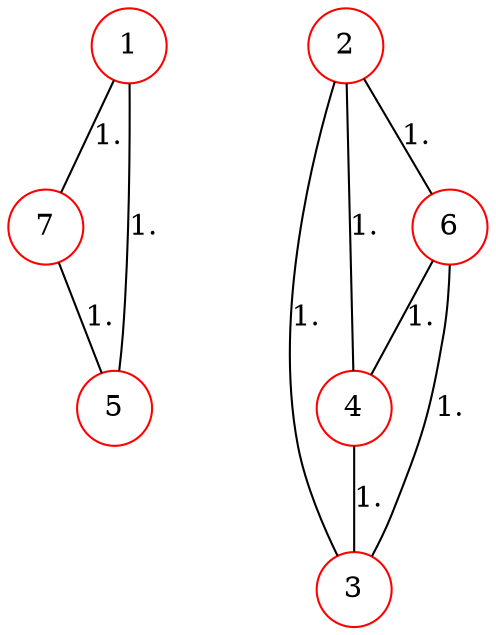 graph G {
  7 [shape=circle, color="#FF0000", label="7", ];
  1 [shape=circle, color="#FF0000", label="1", ];
  3 [shape=circle, color="#FF0000", label="3", ];
  4 [shape=circle, color="#FF0000", label="4", ];
  6 [shape=circle, color="#FF0000", label="6", ];
  2 [shape=circle, color="#FF0000", label="2", ];
  5 [shape=circle, color="#FF0000", label="5", ];
  
  
  7 -- 5 [label="1.", ];
  1 -- 5 [label="1.", ];
  1 -- 7 [label="1.", ];
  4 -- 3 [label="1.", ];
  6 -- 3 [label="1.", ];
  6 -- 4 [label="1.", ];
  2 -- 3 [label="1.", ];
  2 -- 4 [label="1.", ];
  2 -- 6 [label="1.", ];
  
  }